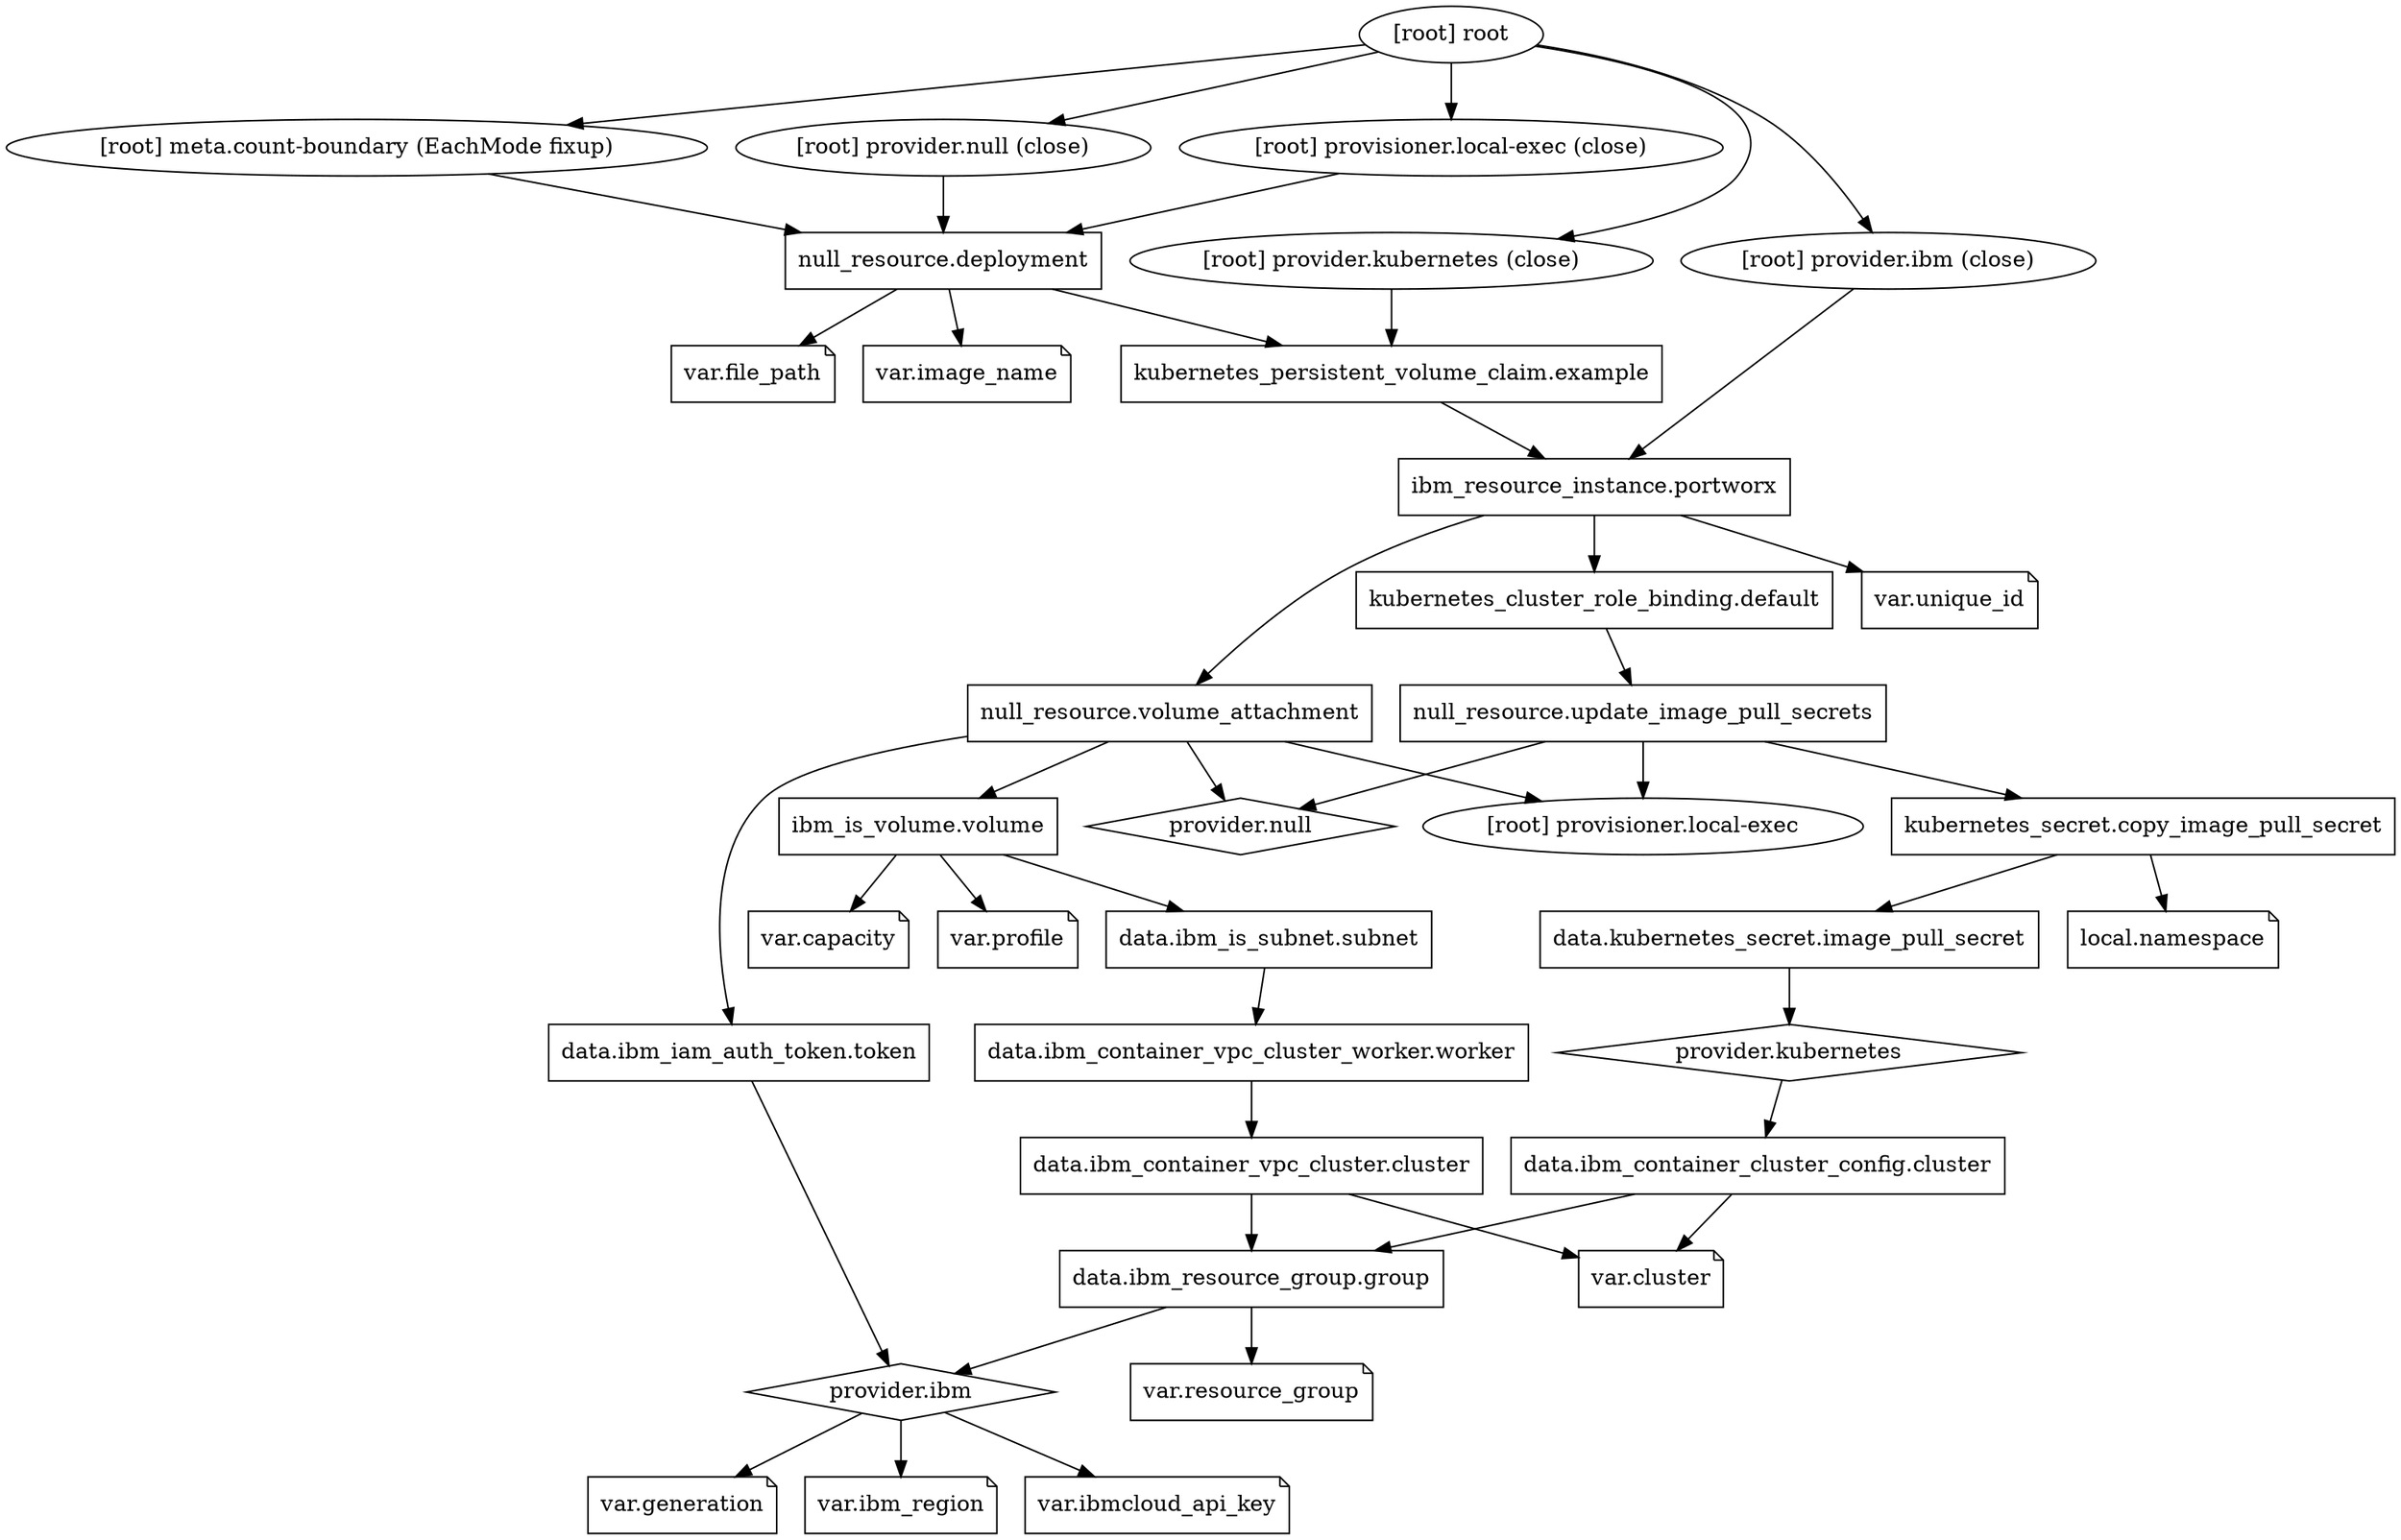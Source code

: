 digraph {
	compound = "true"
	newrank = "true"
	subgraph "root" {
		"[root] data.ibm_container_cluster_config.cluster" [label = "data.ibm_container_cluster_config.cluster", shape = "box"]
		"[root] data.ibm_container_vpc_cluster.cluster" [label = "data.ibm_container_vpc_cluster.cluster", shape = "box"]
		"[root] data.ibm_container_vpc_cluster_worker.worker" [label = "data.ibm_container_vpc_cluster_worker.worker", shape = "box"]
		"[root] data.ibm_iam_auth_token.token" [label = "data.ibm_iam_auth_token.token", shape = "box"]
		"[root] data.ibm_is_subnet.subnet" [label = "data.ibm_is_subnet.subnet", shape = "box"]
		"[root] data.ibm_resource_group.group" [label = "data.ibm_resource_group.group", shape = "box"]
		"[root] data.kubernetes_secret.image_pull_secret" [label = "data.kubernetes_secret.image_pull_secret", shape = "box"]
		"[root] ibm_is_volume.volume" [label = "ibm_is_volume.volume", shape = "box"]
		"[root] ibm_resource_instance.portworx" [label = "ibm_resource_instance.portworx", shape = "box"]
		"[root] kubernetes_cluster_role_binding.default" [label = "kubernetes_cluster_role_binding.default", shape = "box"]
		"[root] kubernetes_persistent_volume_claim.example" [label = "kubernetes_persistent_volume_claim.example", shape = "box"]
		"[root] kubernetes_secret.copy_image_pull_secret" [label = "kubernetes_secret.copy_image_pull_secret", shape = "box"]
		"[root] local.namespace" [label = "local.namespace", shape = "note"]
		"[root] null_resource.deployment" [label = "null_resource.deployment", shape = "box"]
		"[root] null_resource.update_image_pull_secrets" [label = "null_resource.update_image_pull_secrets", shape = "box"]
		"[root] null_resource.volume_attachment" [label = "null_resource.volume_attachment", shape = "box"]
		"[root] provider.ibm" [label = "provider.ibm", shape = "diamond"]
		"[root] provider.kubernetes" [label = "provider.kubernetes", shape = "diamond"]
		"[root] provider.null" [label = "provider.null", shape = "diamond"]
		"[root] var.capacity" [label = "var.capacity", shape = "note"]
		"[root] var.cluster" [label = "var.cluster", shape = "note"]
		"[root] var.file_path" [label = "var.file_path", shape = "note"]
		"[root] var.generation" [label = "var.generation", shape = "note"]
		"[root] var.ibm_region" [label = "var.ibm_region", shape = "note"]
		"[root] var.ibmcloud_api_key" [label = "var.ibmcloud_api_key", shape = "note"]
		"[root] var.image_name" [label = "var.image_name", shape = "note"]
		"[root] var.profile" [label = "var.profile", shape = "note"]
		"[root] var.resource_group" [label = "var.resource_group", shape = "note"]
		"[root] var.unique_id" [label = "var.unique_id", shape = "note"]
		"[root] data.ibm_container_cluster_config.cluster" -> "[root] data.ibm_resource_group.group"
		"[root] data.ibm_container_cluster_config.cluster" -> "[root] var.cluster"
		"[root] data.ibm_container_vpc_cluster.cluster" -> "[root] data.ibm_resource_group.group"
		"[root] data.ibm_container_vpc_cluster.cluster" -> "[root] var.cluster"
		"[root] data.ibm_container_vpc_cluster_worker.worker" -> "[root] data.ibm_container_vpc_cluster.cluster"
		"[root] data.ibm_iam_auth_token.token" -> "[root] provider.ibm"
		"[root] data.ibm_is_subnet.subnet" -> "[root] data.ibm_container_vpc_cluster_worker.worker"
		"[root] data.ibm_resource_group.group" -> "[root] provider.ibm"
		"[root] data.ibm_resource_group.group" -> "[root] var.resource_group"
		"[root] data.kubernetes_secret.image_pull_secret" -> "[root] provider.kubernetes"
		"[root] ibm_is_volume.volume" -> "[root] data.ibm_is_subnet.subnet"
		"[root] ibm_is_volume.volume" -> "[root] var.capacity"
		"[root] ibm_is_volume.volume" -> "[root] var.profile"
		"[root] ibm_resource_instance.portworx" -> "[root] kubernetes_cluster_role_binding.default"
		"[root] ibm_resource_instance.portworx" -> "[root] null_resource.volume_attachment"
		"[root] ibm_resource_instance.portworx" -> "[root] var.unique_id"
		"[root] kubernetes_cluster_role_binding.default" -> "[root] null_resource.update_image_pull_secrets"
		"[root] kubernetes_persistent_volume_claim.example" -> "[root] ibm_resource_instance.portworx"
		"[root] kubernetes_secret.copy_image_pull_secret" -> "[root] data.kubernetes_secret.image_pull_secret"
		"[root] kubernetes_secret.copy_image_pull_secret" -> "[root] local.namespace"
		"[root] meta.count-boundary (EachMode fixup)" -> "[root] null_resource.deployment"
		"[root] null_resource.deployment" -> "[root] kubernetes_persistent_volume_claim.example"
		"[root] null_resource.deployment" -> "[root] var.file_path"
		"[root] null_resource.deployment" -> "[root] var.image_name"
		"[root] null_resource.update_image_pull_secrets" -> "[root] kubernetes_secret.copy_image_pull_secret"
		"[root] null_resource.update_image_pull_secrets" -> "[root] provider.null"
		"[root] null_resource.update_image_pull_secrets" -> "[root] provisioner.local-exec"
		"[root] null_resource.volume_attachment" -> "[root] data.ibm_iam_auth_token.token"
		"[root] null_resource.volume_attachment" -> "[root] ibm_is_volume.volume"
		"[root] null_resource.volume_attachment" -> "[root] provider.null"
		"[root] null_resource.volume_attachment" -> "[root] provisioner.local-exec"
		"[root] provider.ibm (close)" -> "[root] ibm_resource_instance.portworx"
		"[root] provider.ibm" -> "[root] var.generation"
		"[root] provider.ibm" -> "[root] var.ibm_region"
		"[root] provider.ibm" -> "[root] var.ibmcloud_api_key"
		"[root] provider.kubernetes (close)" -> "[root] kubernetes_persistent_volume_claim.example"
		"[root] provider.kubernetes" -> "[root] data.ibm_container_cluster_config.cluster"
		"[root] provider.null (close)" -> "[root] null_resource.deployment"
		"[root] provisioner.local-exec (close)" -> "[root] null_resource.deployment"
		"[root] root" -> "[root] meta.count-boundary (EachMode fixup)"
		"[root] root" -> "[root] provider.ibm (close)"
		"[root] root" -> "[root] provider.kubernetes (close)"
		"[root] root" -> "[root] provider.null (close)"
		"[root] root" -> "[root] provisioner.local-exec (close)"
	}
}

